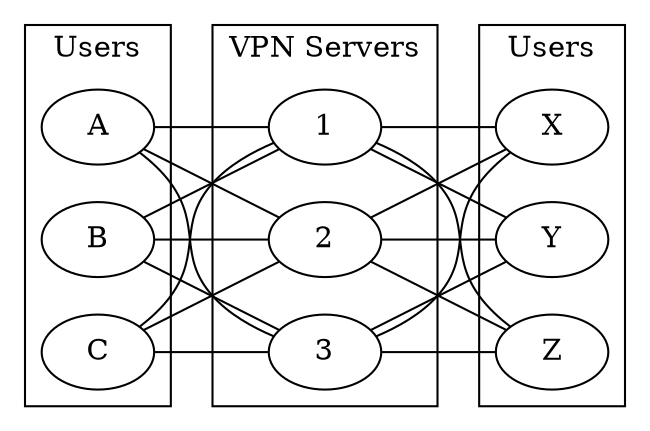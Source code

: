 graph {
	rankdir=LR
	{B C A} -- {3 1 2} -- {Z X Y}
	
	subgraph {
		cluster=true
		label="Users"
	
		A B C
	}
	
	subgraph {
		cluster=true
		label="VPN Servers"
	
		1 2 3
	}
	
	subgraph {
		cluster=true
		label="Users"
	
		X Y Z
	}
}
